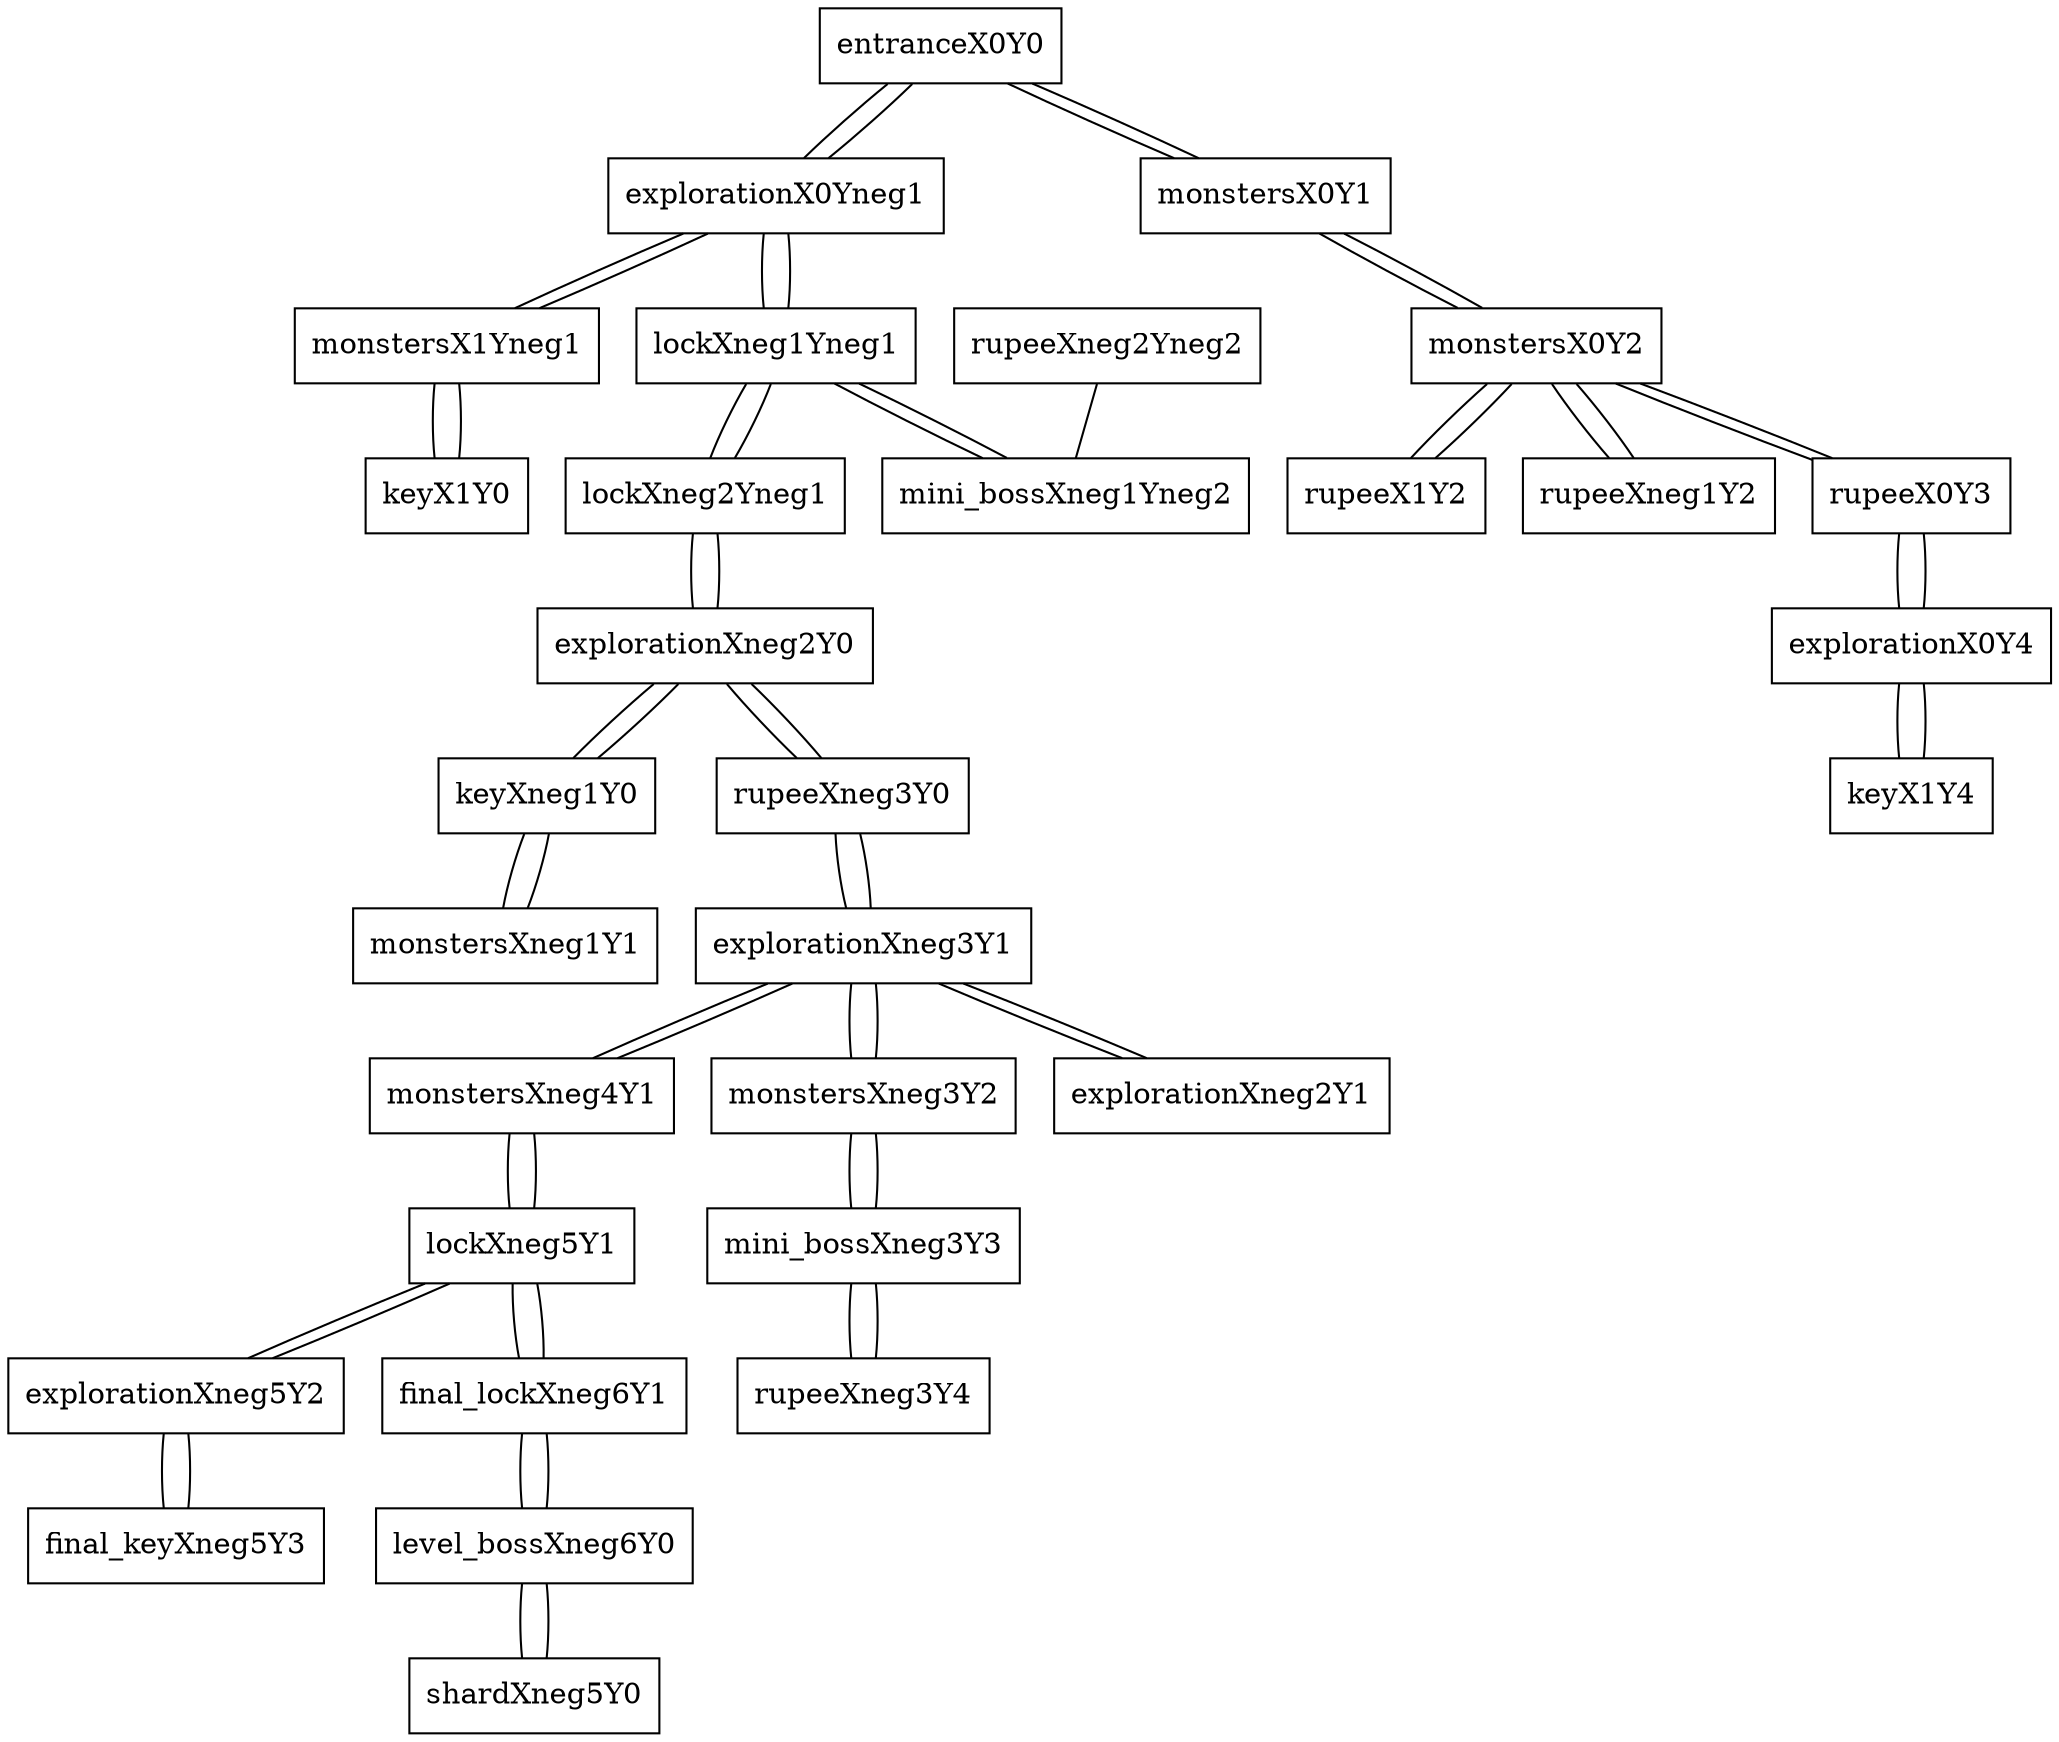 graph space {

node [shape="box"]; entranceX0Y0 [pad="1.5,0.0" pos="0,0!"]; explorationX0Yneg1 [pad="1.5,0.0" pos="0,-1!"]; monstersX1Yneg1 [pad="1.5,0.0" pos="1,-1!"]; keyX1Y0 [pad="1.5,0.0" pos="1,0!"]; monstersX0Y1 [pad="1.5,0.0" pos="0,1!"]; monstersX0Y2 [pad="1.5,0.0" pos="0,2!"]; rupeeX1Y2 [pad="1.5,0.0" pos="1,2!"]; rupeeXneg1Y2 [pad="1.5,0.0" pos="-1,2!"]; rupeeX0Y3 [pad="1.5,0.0" pos="0,3!"]; explorationX0Y4 [pad="1.5,0.0" pos="0,4!"]; keyX1Y4 [pad="1.5,0.0" pos="1,4!"]; lockXneg1Yneg1 [pad="1.5,0.0" pos="-1,-1!"]; mini_bossXneg1Yneg2 [pad="1.5,0.0" pos="-1,-2!"]; rupeeXneg2Yneg2 [pad="1.5,0.0" pos="-2,-2!"]; lockXneg2Yneg1 [pad="1.5,0.0" pos="-2,-1!"]; explorationXneg2Y0 [pad="1.5,0.0" pos="-2,0!"]; keyXneg1Y0 [pad="1.5,0.0" pos="-1,0!"]; rupeeXneg3Y0 [pad="1.5,0.0" pos="-3,0!"]; explorationXneg3Y1 [pad="1.5,0.0" pos="-3,1!"]; monstersXneg4Y1 [pad="1.5,0.0" pos="-4,1!"]; monstersXneg3Y2 [pad="1.5,0.0" pos="-3,2!"]; explorationXneg2Y1 [pad="1.5,0.0" pos="-2,1!"]; monstersXneg1Y1 [pad="1.5,0.0" pos="-1,1!"]; mini_bossXneg3Y3 [pad="1.5,0.0" pos="-3,3!"]; rupeeXneg3Y4 [pad="1.5,0.0" pos="-3,4!"]; lockXneg5Y1 [pad="1.5,0.0" pos="-5,1!"]; explorationXneg5Y2 [pad="1.5,0.0" pos="-5,2!"]; final_keyXneg5Y3 [pad="1.5,0.0" pos="-5,3!"]; final_lockXneg6Y1 [pad="1.5,0.0" pos="-6,1!"]; level_bossXneg6Y0 [pad="1.5,0.0" pos="-6,0!"]; shardXneg5Y0 [pad="1.5,0.0" pos="-5,0!"]; 
entranceX0Y0 -- monstersX0Y1;
entranceX0Y0 -- explorationX0Yneg1;
explorationX0Yneg1 -- lockXneg1Yneg1;
explorationX0Yneg1 -- entranceX0Y0;
explorationX0Yneg1 -- monstersX1Yneg1;
monstersX1Yneg1 -- explorationX0Yneg1;
monstersX1Yneg1 -- keyX1Y0;
keyX1Y0 -- monstersX1Yneg1;
monstersX0Y1 -- monstersX0Y2;
monstersX0Y1 -- entranceX0Y0;
monstersX0Y2 -- rupeeXneg1Y2;
monstersX0Y2 -- rupeeX0Y3;
monstersX0Y2 -- rupeeX1Y2;
monstersX0Y2 -- monstersX0Y1;
rupeeX1Y2 -- monstersX0Y2;
rupeeXneg1Y2 -- monstersX0Y2;
rupeeX0Y3 -- explorationX0Y4;
rupeeX0Y3 -- monstersX0Y2;
explorationX0Y4 -- keyX1Y4;
explorationX0Y4 -- rupeeX0Y3;
keyX1Y4 -- explorationX0Y4;
lockXneg1Yneg1 -- lockXneg2Yneg1;
lockXneg1Yneg1 -- explorationX0Yneg1;
lockXneg1Yneg1 -- mini_bossXneg1Yneg2;
mini_bossXneg1Yneg2 -- lockXneg1Yneg1;
rupeeXneg2Yneg2 -- mini_bossXneg1Yneg2;
lockXneg2Yneg1 -- explorationXneg2Y0;
lockXneg2Yneg1 -- lockXneg1Yneg1;
explorationXneg2Y0 -- rupeeXneg3Y0;
explorationXneg2Y0 -- keyXneg1Y0;
explorationXneg2Y0 -- lockXneg2Yneg1;
keyXneg1Y0 -- monstersXneg1Y1;
keyXneg1Y0 -- explorationXneg2Y0;
rupeeXneg3Y0 -- explorationXneg3Y1;
rupeeXneg3Y0 -- explorationXneg2Y0;
explorationXneg3Y1 -- monstersXneg4Y1;
explorationXneg3Y1 -- monstersXneg3Y2;
explorationXneg3Y1 -- explorationXneg2Y1;
explorationXneg3Y1 -- rupeeXneg3Y0;
monstersXneg4Y1 -- lockXneg5Y1;
monstersXneg4Y1 -- explorationXneg3Y1;
monstersXneg3Y2 -- mini_bossXneg3Y3;
monstersXneg3Y2 -- explorationXneg3Y1;
explorationXneg2Y1 -- explorationXneg3Y1;
monstersXneg1Y1 -- keyXneg1Y0;
mini_bossXneg3Y3 -- rupeeXneg3Y4;
mini_bossXneg3Y3 -- monstersXneg3Y2;
rupeeXneg3Y4 -- mini_bossXneg3Y3;
lockXneg5Y1 -- final_lockXneg6Y1;
lockXneg5Y1 -- explorationXneg5Y2;
lockXneg5Y1 -- monstersXneg4Y1;
explorationXneg5Y2 -- final_keyXneg5Y3;
explorationXneg5Y2 -- lockXneg5Y1;
final_keyXneg5Y3 -- explorationXneg5Y2;
final_lockXneg6Y1 -- lockXneg5Y1;
final_lockXneg6Y1 -- level_bossXneg6Y0;
level_bossXneg6Y0 -- final_lockXneg6Y1;
level_bossXneg6Y0 -- shardXneg5Y0;
shardXneg5Y0 -- level_bossXneg6Y0;
}